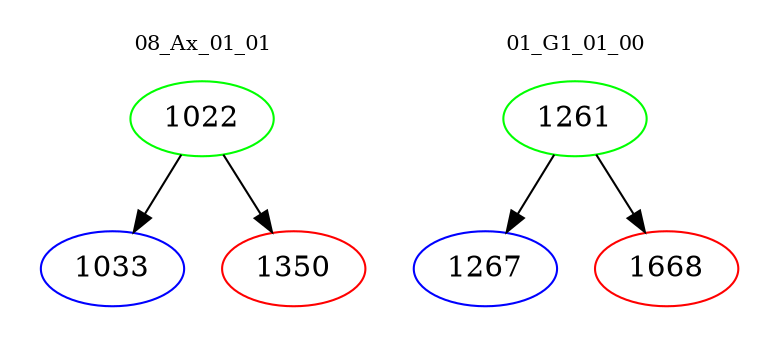 digraph{
subgraph cluster_0 {
color = white
label = "08_Ax_01_01";
fontsize=10;
T0_1022 [label="1022", color="green"]
T0_1022 -> T0_1033 [color="black"]
T0_1033 [label="1033", color="blue"]
T0_1022 -> T0_1350 [color="black"]
T0_1350 [label="1350", color="red"]
}
subgraph cluster_1 {
color = white
label = "01_G1_01_00";
fontsize=10;
T1_1261 [label="1261", color="green"]
T1_1261 -> T1_1267 [color="black"]
T1_1267 [label="1267", color="blue"]
T1_1261 -> T1_1668 [color="black"]
T1_1668 [label="1668", color="red"]
}
}
